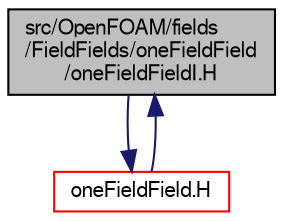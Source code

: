 digraph "src/OpenFOAM/fields/FieldFields/oneFieldField/oneFieldFieldI.H"
{
  bgcolor="transparent";
  edge [fontname="FreeSans",fontsize="10",labelfontname="FreeSans",labelfontsize="10"];
  node [fontname="FreeSans",fontsize="10",shape=record];
  Node0 [label="src/OpenFOAM/fields\l/FieldFields/oneFieldField\l/oneFieldFieldI.H",height=0.2,width=0.4,color="black", fillcolor="grey75", style="filled", fontcolor="black"];
  Node0 -> Node1 [color="midnightblue",fontsize="10",style="solid",fontname="FreeSans"];
  Node1 [label="oneFieldField.H",height=0.2,width=0.4,color="red",URL="$a09494.html"];
  Node1 -> Node0 [color="midnightblue",fontsize="10",style="solid",fontname="FreeSans"];
}
